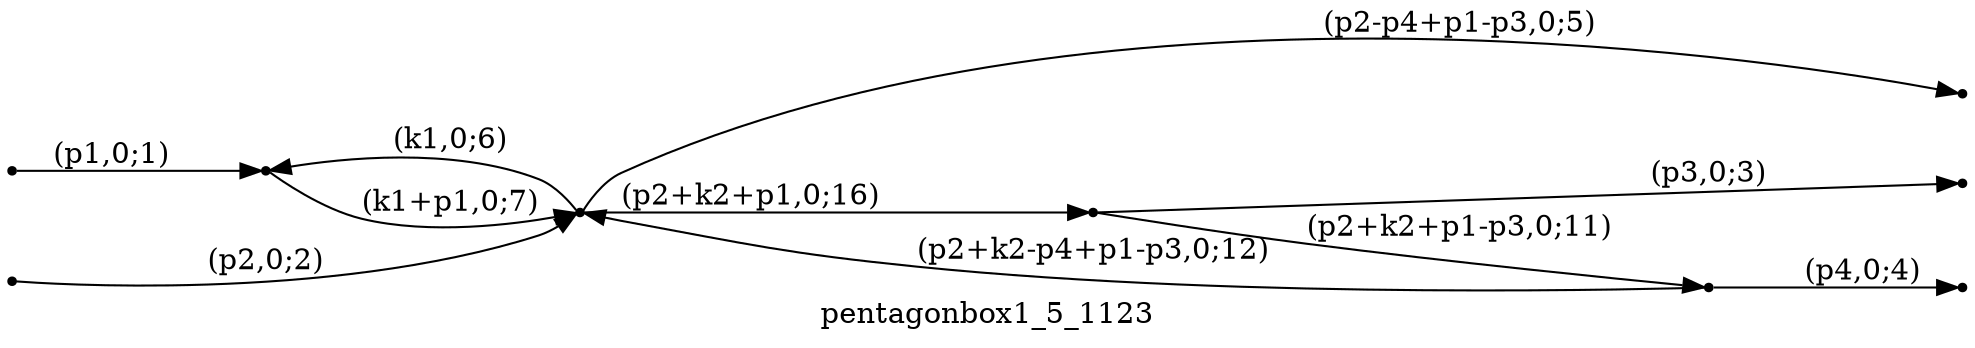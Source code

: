 digraph pentagonbox1_5_1123 {
  label="pentagonbox1_5_1123";
  rankdir="LR";
  subgraph edges {
    -1 -> 2 [label="(p1,0;1)"];
    -2 -> 4 [label="(p2,0;2)"];
    3 -> -3 [label="(p3,0;3)"];
    1 -> -4 [label="(p4,0;4)"];
    4 -> -5 [label="(p2-p4+p1-p3,0;5)"];
    4 -> 2 [label="(k1,0;6)"];
    2 -> 4 [label="(k1+p1,0;7)"];
    3 -> 1 [label="(p2+k2+p1-p3,0;11)"];
    1 -> 4 [label="(p2+k2-p4+p1-p3,0;12)"];
    4 -> 3 [label="(p2+k2+p1,0;16)"];
  }
  subgraph incoming { rank="source"; -1; -2; }
  subgraph outgoing { rank="sink"; -3; -4; -5; }
-5 [shape=point];
-4 [shape=point];
-3 [shape=point];
-2 [shape=point];
-1 [shape=point];
1 [shape=point];
2 [shape=point];
3 [shape=point];
4 [shape=point];
}

